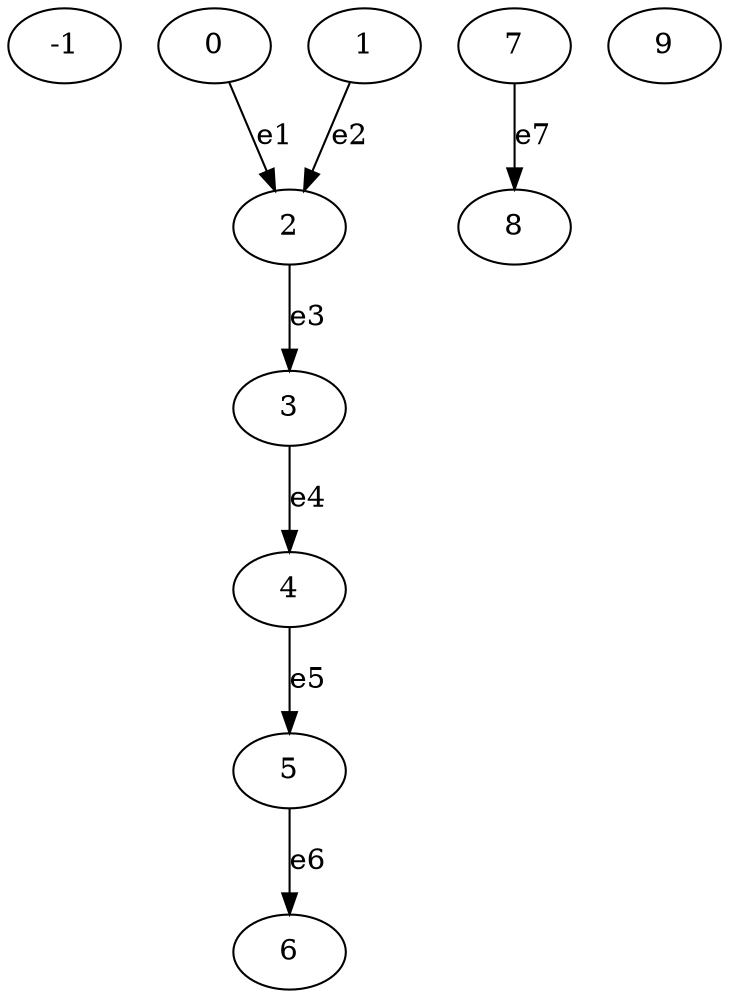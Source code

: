 digraph G {
    subgraph pattern {
        test_r[label="-1" type="place"];
        subgraph public_in {
            pi_p1[label="0" type="place"];
            pi_p2[label="1" type="place"];
        }
        subgraph private {
            pt1[label="2" type="transition"];
            u0[label="3" type="place"];
            u1[label="4" type="transition"];
            u2[label="5" type="place"];
        }
        subgraph public_out {
            po_t[label="6" type="transition"];
        }
    }
    u3[label="7" type="place"];
    u4[label="8" type="place"];
    u5[label="9" type="place"];

    pi_p1 -> pt1 [label="e1"];
    pi_p2 -> pt1 [label="e2"];
    pt1-> u0 [label="e3"];
    u0 -> u1 [label="e4"];
    u1 -> u2 [label="e5"];
    u2 -> po_t [label="e6"];
    u3->u4 [label="e7"];
}
